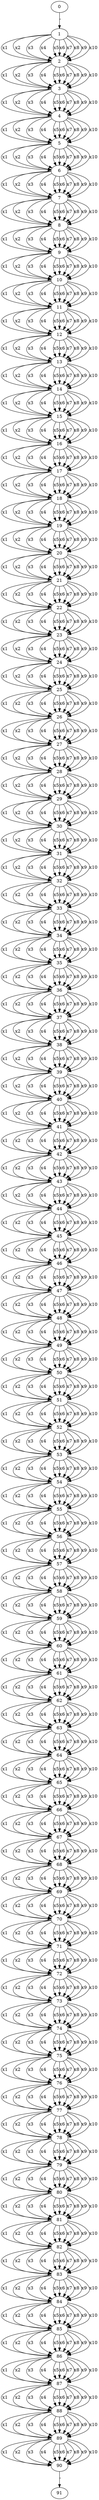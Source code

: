 digraph G {
0;1;2;3;4;5;6;7;8;9;10;11;12;13;14;15;16;17;18;19;20;21;22;23;24;25;26;27;28;29;30;31;32;33;34;35;36;37;38;39;40;41;42;43;44;45;46;47;48;49;50;51;52;53;54;55;56;57;58;59;60;61;62;63;64;65;66;67;68;69;70;71;72;73;74;75;76;77;78;79;80;81;82;83;84;85;86;87;88;89;90;91;
0 -> 1 [label="'"]1 -> 2 [label="x1"];
1 -> 2 [label="x2"];
1 -> 2 [label="x3"];
1 -> 2 [label="x4"];
1 -> 2 [label="x5"];
1 -> 2 [label="x6"];
1 -> 2 [label="x7"];
1 -> 2 [label="x8"];
1 -> 2 [label="x9"];
1 -> 2 [label="x10"];
2 -> 3 [label="x1"];
2 -> 3 [label="x2"];
2 -> 3 [label="x3"];
2 -> 3 [label="x4"];
2 -> 3 [label="x5"];
2 -> 3 [label="x6"];
2 -> 3 [label="x7"];
2 -> 3 [label="x8"];
2 -> 3 [label="x9"];
2 -> 3 [label="x10"];
3 -> 4 [label="x1"];
3 -> 4 [label="x2"];
3 -> 4 [label="x3"];
3 -> 4 [label="x4"];
3 -> 4 [label="x5"];
3 -> 4 [label="x6"];
3 -> 4 [label="x7"];
3 -> 4 [label="x8"];
3 -> 4 [label="x9"];
3 -> 4 [label="x10"];
4 -> 5 [label="x1"];
4 -> 5 [label="x2"];
4 -> 5 [label="x3"];
4 -> 5 [label="x4"];
4 -> 5 [label="x5"];
4 -> 5 [label="x6"];
4 -> 5 [label="x7"];
4 -> 5 [label="x8"];
4 -> 5 [label="x9"];
4 -> 5 [label="x10"];
5 -> 6 [label="x1"];
5 -> 6 [label="x2"];
5 -> 6 [label="x3"];
5 -> 6 [label="x4"];
5 -> 6 [label="x5"];
5 -> 6 [label="x6"];
5 -> 6 [label="x7"];
5 -> 6 [label="x8"];
5 -> 6 [label="x9"];
5 -> 6 [label="x10"];
6 -> 7 [label="x1"];
6 -> 7 [label="x2"];
6 -> 7 [label="x3"];
6 -> 7 [label="x4"];
6 -> 7 [label="x5"];
6 -> 7 [label="x6"];
6 -> 7 [label="x7"];
6 -> 7 [label="x8"];
6 -> 7 [label="x9"];
6 -> 7 [label="x10"];
7 -> 8 [label="x1"];
7 -> 8 [label="x2"];
7 -> 8 [label="x3"];
7 -> 8 [label="x4"];
7 -> 8 [label="x5"];
7 -> 8 [label="x6"];
7 -> 8 [label="x7"];
7 -> 8 [label="x8"];
7 -> 8 [label="x9"];
7 -> 8 [label="x10"];
8 -> 9 [label="x1"];
8 -> 9 [label="x2"];
8 -> 9 [label="x3"];
8 -> 9 [label="x4"];
8 -> 9 [label="x5"];
8 -> 9 [label="x6"];
8 -> 9 [label="x7"];
8 -> 9 [label="x8"];
8 -> 9 [label="x9"];
8 -> 9 [label="x10"];
9 -> 10 [label="x1"];
9 -> 10 [label="x2"];
9 -> 10 [label="x3"];
9 -> 10 [label="x4"];
9 -> 10 [label="x5"];
9 -> 10 [label="x6"];
9 -> 10 [label="x7"];
9 -> 10 [label="x8"];
9 -> 10 [label="x9"];
9 -> 10 [label="x10"];
10 -> 11 [label="x1"];
10 -> 11 [label="x2"];
10 -> 11 [label="x3"];
10 -> 11 [label="x4"];
10 -> 11 [label="x5"];
10 -> 11 [label="x6"];
10 -> 11 [label="x7"];
10 -> 11 [label="x8"];
10 -> 11 [label="x9"];
10 -> 11 [label="x10"];
11 -> 12 [label="x1"];
11 -> 12 [label="x2"];
11 -> 12 [label="x3"];
11 -> 12 [label="x4"];
11 -> 12 [label="x5"];
11 -> 12 [label="x6"];
11 -> 12 [label="x7"];
11 -> 12 [label="x8"];
11 -> 12 [label="x9"];
11 -> 12 [label="x10"];
12 -> 13 [label="x1"];
12 -> 13 [label="x2"];
12 -> 13 [label="x3"];
12 -> 13 [label="x4"];
12 -> 13 [label="x5"];
12 -> 13 [label="x6"];
12 -> 13 [label="x7"];
12 -> 13 [label="x8"];
12 -> 13 [label="x9"];
12 -> 13 [label="x10"];
13 -> 14 [label="x1"];
13 -> 14 [label="x2"];
13 -> 14 [label="x3"];
13 -> 14 [label="x4"];
13 -> 14 [label="x5"];
13 -> 14 [label="x6"];
13 -> 14 [label="x7"];
13 -> 14 [label="x8"];
13 -> 14 [label="x9"];
13 -> 14 [label="x10"];
14 -> 15 [label="x1"];
14 -> 15 [label="x2"];
14 -> 15 [label="x3"];
14 -> 15 [label="x4"];
14 -> 15 [label="x5"];
14 -> 15 [label="x6"];
14 -> 15 [label="x7"];
14 -> 15 [label="x8"];
14 -> 15 [label="x9"];
14 -> 15 [label="x10"];
15 -> 16 [label="x1"];
15 -> 16 [label="x2"];
15 -> 16 [label="x3"];
15 -> 16 [label="x4"];
15 -> 16 [label="x5"];
15 -> 16 [label="x6"];
15 -> 16 [label="x7"];
15 -> 16 [label="x8"];
15 -> 16 [label="x9"];
15 -> 16 [label="x10"];
16 -> 17 [label="x1"];
16 -> 17 [label="x2"];
16 -> 17 [label="x3"];
16 -> 17 [label="x4"];
16 -> 17 [label="x5"];
16 -> 17 [label="x6"];
16 -> 17 [label="x7"];
16 -> 17 [label="x8"];
16 -> 17 [label="x9"];
16 -> 17 [label="x10"];
17 -> 18 [label="x1"];
17 -> 18 [label="x2"];
17 -> 18 [label="x3"];
17 -> 18 [label="x4"];
17 -> 18 [label="x5"];
17 -> 18 [label="x6"];
17 -> 18 [label="x7"];
17 -> 18 [label="x8"];
17 -> 18 [label="x9"];
17 -> 18 [label="x10"];
18 -> 19 [label="x1"];
18 -> 19 [label="x2"];
18 -> 19 [label="x3"];
18 -> 19 [label="x4"];
18 -> 19 [label="x5"];
18 -> 19 [label="x6"];
18 -> 19 [label="x7"];
18 -> 19 [label="x8"];
18 -> 19 [label="x9"];
18 -> 19 [label="x10"];
19 -> 20 [label="x1"];
19 -> 20 [label="x2"];
19 -> 20 [label="x3"];
19 -> 20 [label="x4"];
19 -> 20 [label="x5"];
19 -> 20 [label="x6"];
19 -> 20 [label="x7"];
19 -> 20 [label="x8"];
19 -> 20 [label="x9"];
19 -> 20 [label="x10"];
20 -> 21 [label="x1"];
20 -> 21 [label="x2"];
20 -> 21 [label="x3"];
20 -> 21 [label="x4"];
20 -> 21 [label="x5"];
20 -> 21 [label="x6"];
20 -> 21 [label="x7"];
20 -> 21 [label="x8"];
20 -> 21 [label="x9"];
20 -> 21 [label="x10"];
21 -> 22 [label="x1"];
21 -> 22 [label="x2"];
21 -> 22 [label="x3"];
21 -> 22 [label="x4"];
21 -> 22 [label="x5"];
21 -> 22 [label="x6"];
21 -> 22 [label="x7"];
21 -> 22 [label="x8"];
21 -> 22 [label="x9"];
21 -> 22 [label="x10"];
22 -> 23 [label="x1"];
22 -> 23 [label="x2"];
22 -> 23 [label="x3"];
22 -> 23 [label="x4"];
22 -> 23 [label="x5"];
22 -> 23 [label="x6"];
22 -> 23 [label="x7"];
22 -> 23 [label="x8"];
22 -> 23 [label="x9"];
22 -> 23 [label="x10"];
23 -> 24 [label="x1"];
23 -> 24 [label="x2"];
23 -> 24 [label="x3"];
23 -> 24 [label="x4"];
23 -> 24 [label="x5"];
23 -> 24 [label="x6"];
23 -> 24 [label="x7"];
23 -> 24 [label="x8"];
23 -> 24 [label="x9"];
23 -> 24 [label="x10"];
24 -> 25 [label="x1"];
24 -> 25 [label="x2"];
24 -> 25 [label="x3"];
24 -> 25 [label="x4"];
24 -> 25 [label="x5"];
24 -> 25 [label="x6"];
24 -> 25 [label="x7"];
24 -> 25 [label="x8"];
24 -> 25 [label="x9"];
24 -> 25 [label="x10"];
25 -> 26 [label="x1"];
25 -> 26 [label="x2"];
25 -> 26 [label="x3"];
25 -> 26 [label="x4"];
25 -> 26 [label="x5"];
25 -> 26 [label="x6"];
25 -> 26 [label="x7"];
25 -> 26 [label="x8"];
25 -> 26 [label="x9"];
25 -> 26 [label="x10"];
26 -> 27 [label="x1"];
26 -> 27 [label="x2"];
26 -> 27 [label="x3"];
26 -> 27 [label="x4"];
26 -> 27 [label="x5"];
26 -> 27 [label="x6"];
26 -> 27 [label="x7"];
26 -> 27 [label="x8"];
26 -> 27 [label="x9"];
26 -> 27 [label="x10"];
27 -> 28 [label="x1"];
27 -> 28 [label="x2"];
27 -> 28 [label="x3"];
27 -> 28 [label="x4"];
27 -> 28 [label="x5"];
27 -> 28 [label="x6"];
27 -> 28 [label="x7"];
27 -> 28 [label="x8"];
27 -> 28 [label="x9"];
27 -> 28 [label="x10"];
28 -> 29 [label="x1"];
28 -> 29 [label="x2"];
28 -> 29 [label="x3"];
28 -> 29 [label="x4"];
28 -> 29 [label="x5"];
28 -> 29 [label="x6"];
28 -> 29 [label="x7"];
28 -> 29 [label="x8"];
28 -> 29 [label="x9"];
28 -> 29 [label="x10"];
29 -> 30 [label="x1"];
29 -> 30 [label="x2"];
29 -> 30 [label="x3"];
29 -> 30 [label="x4"];
29 -> 30 [label="x5"];
29 -> 30 [label="x6"];
29 -> 30 [label="x7"];
29 -> 30 [label="x8"];
29 -> 30 [label="x9"];
29 -> 30 [label="x10"];
30 -> 31 [label="x1"];
30 -> 31 [label="x2"];
30 -> 31 [label="x3"];
30 -> 31 [label="x4"];
30 -> 31 [label="x5"];
30 -> 31 [label="x6"];
30 -> 31 [label="x7"];
30 -> 31 [label="x8"];
30 -> 31 [label="x9"];
30 -> 31 [label="x10"];
31 -> 32 [label="x1"];
31 -> 32 [label="x2"];
31 -> 32 [label="x3"];
31 -> 32 [label="x4"];
31 -> 32 [label="x5"];
31 -> 32 [label="x6"];
31 -> 32 [label="x7"];
31 -> 32 [label="x8"];
31 -> 32 [label="x9"];
31 -> 32 [label="x10"];
32 -> 33 [label="x1"];
32 -> 33 [label="x2"];
32 -> 33 [label="x3"];
32 -> 33 [label="x4"];
32 -> 33 [label="x5"];
32 -> 33 [label="x6"];
32 -> 33 [label="x7"];
32 -> 33 [label="x8"];
32 -> 33 [label="x9"];
32 -> 33 [label="x10"];
33 -> 34 [label="x1"];
33 -> 34 [label="x2"];
33 -> 34 [label="x3"];
33 -> 34 [label="x4"];
33 -> 34 [label="x5"];
33 -> 34 [label="x6"];
33 -> 34 [label="x7"];
33 -> 34 [label="x8"];
33 -> 34 [label="x9"];
33 -> 34 [label="x10"];
34 -> 35 [label="x1"];
34 -> 35 [label="x2"];
34 -> 35 [label="x3"];
34 -> 35 [label="x4"];
34 -> 35 [label="x5"];
34 -> 35 [label="x6"];
34 -> 35 [label="x7"];
34 -> 35 [label="x8"];
34 -> 35 [label="x9"];
34 -> 35 [label="x10"];
35 -> 36 [label="x1"];
35 -> 36 [label="x2"];
35 -> 36 [label="x3"];
35 -> 36 [label="x4"];
35 -> 36 [label="x5"];
35 -> 36 [label="x6"];
35 -> 36 [label="x7"];
35 -> 36 [label="x8"];
35 -> 36 [label="x9"];
35 -> 36 [label="x10"];
36 -> 37 [label="x1"];
36 -> 37 [label="x2"];
36 -> 37 [label="x3"];
36 -> 37 [label="x4"];
36 -> 37 [label="x5"];
36 -> 37 [label="x6"];
36 -> 37 [label="x7"];
36 -> 37 [label="x8"];
36 -> 37 [label="x9"];
36 -> 37 [label="x10"];
37 -> 38 [label="x1"];
37 -> 38 [label="x2"];
37 -> 38 [label="x3"];
37 -> 38 [label="x4"];
37 -> 38 [label="x5"];
37 -> 38 [label="x6"];
37 -> 38 [label="x7"];
37 -> 38 [label="x8"];
37 -> 38 [label="x9"];
37 -> 38 [label="x10"];
38 -> 39 [label="x1"];
38 -> 39 [label="x2"];
38 -> 39 [label="x3"];
38 -> 39 [label="x4"];
38 -> 39 [label="x5"];
38 -> 39 [label="x6"];
38 -> 39 [label="x7"];
38 -> 39 [label="x8"];
38 -> 39 [label="x9"];
38 -> 39 [label="x10"];
39 -> 40 [label="x1"];
39 -> 40 [label="x2"];
39 -> 40 [label="x3"];
39 -> 40 [label="x4"];
39 -> 40 [label="x5"];
39 -> 40 [label="x6"];
39 -> 40 [label="x7"];
39 -> 40 [label="x8"];
39 -> 40 [label="x9"];
39 -> 40 [label="x10"];
40 -> 41 [label="x1"];
40 -> 41 [label="x2"];
40 -> 41 [label="x3"];
40 -> 41 [label="x4"];
40 -> 41 [label="x5"];
40 -> 41 [label="x6"];
40 -> 41 [label="x7"];
40 -> 41 [label="x8"];
40 -> 41 [label="x9"];
40 -> 41 [label="x10"];
41 -> 42 [label="x1"];
41 -> 42 [label="x2"];
41 -> 42 [label="x3"];
41 -> 42 [label="x4"];
41 -> 42 [label="x5"];
41 -> 42 [label="x6"];
41 -> 42 [label="x7"];
41 -> 42 [label="x8"];
41 -> 42 [label="x9"];
41 -> 42 [label="x10"];
42 -> 43 [label="x1"];
42 -> 43 [label="x2"];
42 -> 43 [label="x3"];
42 -> 43 [label="x4"];
42 -> 43 [label="x5"];
42 -> 43 [label="x6"];
42 -> 43 [label="x7"];
42 -> 43 [label="x8"];
42 -> 43 [label="x9"];
42 -> 43 [label="x10"];
43 -> 44 [label="x1"];
43 -> 44 [label="x2"];
43 -> 44 [label="x3"];
43 -> 44 [label="x4"];
43 -> 44 [label="x5"];
43 -> 44 [label="x6"];
43 -> 44 [label="x7"];
43 -> 44 [label="x8"];
43 -> 44 [label="x9"];
43 -> 44 [label="x10"];
44 -> 45 [label="x1"];
44 -> 45 [label="x2"];
44 -> 45 [label="x3"];
44 -> 45 [label="x4"];
44 -> 45 [label="x5"];
44 -> 45 [label="x6"];
44 -> 45 [label="x7"];
44 -> 45 [label="x8"];
44 -> 45 [label="x9"];
44 -> 45 [label="x10"];
45 -> 46 [label="x1"];
45 -> 46 [label="x2"];
45 -> 46 [label="x3"];
45 -> 46 [label="x4"];
45 -> 46 [label="x5"];
45 -> 46 [label="x6"];
45 -> 46 [label="x7"];
45 -> 46 [label="x8"];
45 -> 46 [label="x9"];
45 -> 46 [label="x10"];
46 -> 47 [label="x1"];
46 -> 47 [label="x2"];
46 -> 47 [label="x3"];
46 -> 47 [label="x4"];
46 -> 47 [label="x5"];
46 -> 47 [label="x6"];
46 -> 47 [label="x7"];
46 -> 47 [label="x8"];
46 -> 47 [label="x9"];
46 -> 47 [label="x10"];
47 -> 48 [label="x1"];
47 -> 48 [label="x2"];
47 -> 48 [label="x3"];
47 -> 48 [label="x4"];
47 -> 48 [label="x5"];
47 -> 48 [label="x6"];
47 -> 48 [label="x7"];
47 -> 48 [label="x8"];
47 -> 48 [label="x9"];
47 -> 48 [label="x10"];
48 -> 49 [label="x1"];
48 -> 49 [label="x2"];
48 -> 49 [label="x3"];
48 -> 49 [label="x4"];
48 -> 49 [label="x5"];
48 -> 49 [label="x6"];
48 -> 49 [label="x7"];
48 -> 49 [label="x8"];
48 -> 49 [label="x9"];
48 -> 49 [label="x10"];
49 -> 50 [label="x1"];
49 -> 50 [label="x2"];
49 -> 50 [label="x3"];
49 -> 50 [label="x4"];
49 -> 50 [label="x5"];
49 -> 50 [label="x6"];
49 -> 50 [label="x7"];
49 -> 50 [label="x8"];
49 -> 50 [label="x9"];
49 -> 50 [label="x10"];
50 -> 51 [label="x1"];
50 -> 51 [label="x2"];
50 -> 51 [label="x3"];
50 -> 51 [label="x4"];
50 -> 51 [label="x5"];
50 -> 51 [label="x6"];
50 -> 51 [label="x7"];
50 -> 51 [label="x8"];
50 -> 51 [label="x9"];
50 -> 51 [label="x10"];
51 -> 52 [label="x1"];
51 -> 52 [label="x2"];
51 -> 52 [label="x3"];
51 -> 52 [label="x4"];
51 -> 52 [label="x5"];
51 -> 52 [label="x6"];
51 -> 52 [label="x7"];
51 -> 52 [label="x8"];
51 -> 52 [label="x9"];
51 -> 52 [label="x10"];
52 -> 53 [label="x1"];
52 -> 53 [label="x2"];
52 -> 53 [label="x3"];
52 -> 53 [label="x4"];
52 -> 53 [label="x5"];
52 -> 53 [label="x6"];
52 -> 53 [label="x7"];
52 -> 53 [label="x8"];
52 -> 53 [label="x9"];
52 -> 53 [label="x10"];
53 -> 54 [label="x1"];
53 -> 54 [label="x2"];
53 -> 54 [label="x3"];
53 -> 54 [label="x4"];
53 -> 54 [label="x5"];
53 -> 54 [label="x6"];
53 -> 54 [label="x7"];
53 -> 54 [label="x8"];
53 -> 54 [label="x9"];
53 -> 54 [label="x10"];
54 -> 55 [label="x1"];
54 -> 55 [label="x2"];
54 -> 55 [label="x3"];
54 -> 55 [label="x4"];
54 -> 55 [label="x5"];
54 -> 55 [label="x6"];
54 -> 55 [label="x7"];
54 -> 55 [label="x8"];
54 -> 55 [label="x9"];
54 -> 55 [label="x10"];
55 -> 56 [label="x1"];
55 -> 56 [label="x2"];
55 -> 56 [label="x3"];
55 -> 56 [label="x4"];
55 -> 56 [label="x5"];
55 -> 56 [label="x6"];
55 -> 56 [label="x7"];
55 -> 56 [label="x8"];
55 -> 56 [label="x9"];
55 -> 56 [label="x10"];
56 -> 57 [label="x1"];
56 -> 57 [label="x2"];
56 -> 57 [label="x3"];
56 -> 57 [label="x4"];
56 -> 57 [label="x5"];
56 -> 57 [label="x6"];
56 -> 57 [label="x7"];
56 -> 57 [label="x8"];
56 -> 57 [label="x9"];
56 -> 57 [label="x10"];
57 -> 58 [label="x1"];
57 -> 58 [label="x2"];
57 -> 58 [label="x3"];
57 -> 58 [label="x4"];
57 -> 58 [label="x5"];
57 -> 58 [label="x6"];
57 -> 58 [label="x7"];
57 -> 58 [label="x8"];
57 -> 58 [label="x9"];
57 -> 58 [label="x10"];
58 -> 59 [label="x1"];
58 -> 59 [label="x2"];
58 -> 59 [label="x3"];
58 -> 59 [label="x4"];
58 -> 59 [label="x5"];
58 -> 59 [label="x6"];
58 -> 59 [label="x7"];
58 -> 59 [label="x8"];
58 -> 59 [label="x9"];
58 -> 59 [label="x10"];
59 -> 60 [label="x1"];
59 -> 60 [label="x2"];
59 -> 60 [label="x3"];
59 -> 60 [label="x4"];
59 -> 60 [label="x5"];
59 -> 60 [label="x6"];
59 -> 60 [label="x7"];
59 -> 60 [label="x8"];
59 -> 60 [label="x9"];
59 -> 60 [label="x10"];
60 -> 61 [label="x1"];
60 -> 61 [label="x2"];
60 -> 61 [label="x3"];
60 -> 61 [label="x4"];
60 -> 61 [label="x5"];
60 -> 61 [label="x6"];
60 -> 61 [label="x7"];
60 -> 61 [label="x8"];
60 -> 61 [label="x9"];
60 -> 61 [label="x10"];
61 -> 62 [label="x1"];
61 -> 62 [label="x2"];
61 -> 62 [label="x3"];
61 -> 62 [label="x4"];
61 -> 62 [label="x5"];
61 -> 62 [label="x6"];
61 -> 62 [label="x7"];
61 -> 62 [label="x8"];
61 -> 62 [label="x9"];
61 -> 62 [label="x10"];
62 -> 63 [label="x1"];
62 -> 63 [label="x2"];
62 -> 63 [label="x3"];
62 -> 63 [label="x4"];
62 -> 63 [label="x5"];
62 -> 63 [label="x6"];
62 -> 63 [label="x7"];
62 -> 63 [label="x8"];
62 -> 63 [label="x9"];
62 -> 63 [label="x10"];
63 -> 64 [label="x1"];
63 -> 64 [label="x2"];
63 -> 64 [label="x3"];
63 -> 64 [label="x4"];
63 -> 64 [label="x5"];
63 -> 64 [label="x6"];
63 -> 64 [label="x7"];
63 -> 64 [label="x8"];
63 -> 64 [label="x9"];
63 -> 64 [label="x10"];
64 -> 65 [label="x1"];
64 -> 65 [label="x2"];
64 -> 65 [label="x3"];
64 -> 65 [label="x4"];
64 -> 65 [label="x5"];
64 -> 65 [label="x6"];
64 -> 65 [label="x7"];
64 -> 65 [label="x8"];
64 -> 65 [label="x9"];
64 -> 65 [label="x10"];
65 -> 66 [label="x1"];
65 -> 66 [label="x2"];
65 -> 66 [label="x3"];
65 -> 66 [label="x4"];
65 -> 66 [label="x5"];
65 -> 66 [label="x6"];
65 -> 66 [label="x7"];
65 -> 66 [label="x8"];
65 -> 66 [label="x9"];
65 -> 66 [label="x10"];
66 -> 67 [label="x1"];
66 -> 67 [label="x2"];
66 -> 67 [label="x3"];
66 -> 67 [label="x4"];
66 -> 67 [label="x5"];
66 -> 67 [label="x6"];
66 -> 67 [label="x7"];
66 -> 67 [label="x8"];
66 -> 67 [label="x9"];
66 -> 67 [label="x10"];
67 -> 68 [label="x1"];
67 -> 68 [label="x2"];
67 -> 68 [label="x3"];
67 -> 68 [label="x4"];
67 -> 68 [label="x5"];
67 -> 68 [label="x6"];
67 -> 68 [label="x7"];
67 -> 68 [label="x8"];
67 -> 68 [label="x9"];
67 -> 68 [label="x10"];
68 -> 69 [label="x1"];
68 -> 69 [label="x2"];
68 -> 69 [label="x3"];
68 -> 69 [label="x4"];
68 -> 69 [label="x5"];
68 -> 69 [label="x6"];
68 -> 69 [label="x7"];
68 -> 69 [label="x8"];
68 -> 69 [label="x9"];
68 -> 69 [label="x10"];
69 -> 70 [label="x1"];
69 -> 70 [label="x2"];
69 -> 70 [label="x3"];
69 -> 70 [label="x4"];
69 -> 70 [label="x5"];
69 -> 70 [label="x6"];
69 -> 70 [label="x7"];
69 -> 70 [label="x8"];
69 -> 70 [label="x9"];
69 -> 70 [label="x10"];
70 -> 71 [label="x1"];
70 -> 71 [label="x2"];
70 -> 71 [label="x3"];
70 -> 71 [label="x4"];
70 -> 71 [label="x5"];
70 -> 71 [label="x6"];
70 -> 71 [label="x7"];
70 -> 71 [label="x8"];
70 -> 71 [label="x9"];
70 -> 71 [label="x10"];
71 -> 72 [label="x1"];
71 -> 72 [label="x2"];
71 -> 72 [label="x3"];
71 -> 72 [label="x4"];
71 -> 72 [label="x5"];
71 -> 72 [label="x6"];
71 -> 72 [label="x7"];
71 -> 72 [label="x8"];
71 -> 72 [label="x9"];
71 -> 72 [label="x10"];
72 -> 73 [label="x1"];
72 -> 73 [label="x2"];
72 -> 73 [label="x3"];
72 -> 73 [label="x4"];
72 -> 73 [label="x5"];
72 -> 73 [label="x6"];
72 -> 73 [label="x7"];
72 -> 73 [label="x8"];
72 -> 73 [label="x9"];
72 -> 73 [label="x10"];
73 -> 74 [label="x1"];
73 -> 74 [label="x2"];
73 -> 74 [label="x3"];
73 -> 74 [label="x4"];
73 -> 74 [label="x5"];
73 -> 74 [label="x6"];
73 -> 74 [label="x7"];
73 -> 74 [label="x8"];
73 -> 74 [label="x9"];
73 -> 74 [label="x10"];
74 -> 75 [label="x1"];
74 -> 75 [label="x2"];
74 -> 75 [label="x3"];
74 -> 75 [label="x4"];
74 -> 75 [label="x5"];
74 -> 75 [label="x6"];
74 -> 75 [label="x7"];
74 -> 75 [label="x8"];
74 -> 75 [label="x9"];
74 -> 75 [label="x10"];
75 -> 76 [label="x1"];
75 -> 76 [label="x2"];
75 -> 76 [label="x3"];
75 -> 76 [label="x4"];
75 -> 76 [label="x5"];
75 -> 76 [label="x6"];
75 -> 76 [label="x7"];
75 -> 76 [label="x8"];
75 -> 76 [label="x9"];
75 -> 76 [label="x10"];
76 -> 77 [label="x1"];
76 -> 77 [label="x2"];
76 -> 77 [label="x3"];
76 -> 77 [label="x4"];
76 -> 77 [label="x5"];
76 -> 77 [label="x6"];
76 -> 77 [label="x7"];
76 -> 77 [label="x8"];
76 -> 77 [label="x9"];
76 -> 77 [label="x10"];
77 -> 78 [label="x1"];
77 -> 78 [label="x2"];
77 -> 78 [label="x3"];
77 -> 78 [label="x4"];
77 -> 78 [label="x5"];
77 -> 78 [label="x6"];
77 -> 78 [label="x7"];
77 -> 78 [label="x8"];
77 -> 78 [label="x9"];
77 -> 78 [label="x10"];
78 -> 79 [label="x1"];
78 -> 79 [label="x2"];
78 -> 79 [label="x3"];
78 -> 79 [label="x4"];
78 -> 79 [label="x5"];
78 -> 79 [label="x6"];
78 -> 79 [label="x7"];
78 -> 79 [label="x8"];
78 -> 79 [label="x9"];
78 -> 79 [label="x10"];
79 -> 80 [label="x1"];
79 -> 80 [label="x2"];
79 -> 80 [label="x3"];
79 -> 80 [label="x4"];
79 -> 80 [label="x5"];
79 -> 80 [label="x6"];
79 -> 80 [label="x7"];
79 -> 80 [label="x8"];
79 -> 80 [label="x9"];
79 -> 80 [label="x10"];
80 -> 81 [label="x1"];
80 -> 81 [label="x2"];
80 -> 81 [label="x3"];
80 -> 81 [label="x4"];
80 -> 81 [label="x5"];
80 -> 81 [label="x6"];
80 -> 81 [label="x7"];
80 -> 81 [label="x8"];
80 -> 81 [label="x9"];
80 -> 81 [label="x10"];
81 -> 82 [label="x1"];
81 -> 82 [label="x2"];
81 -> 82 [label="x3"];
81 -> 82 [label="x4"];
81 -> 82 [label="x5"];
81 -> 82 [label="x6"];
81 -> 82 [label="x7"];
81 -> 82 [label="x8"];
81 -> 82 [label="x9"];
81 -> 82 [label="x10"];
82 -> 83 [label="x1"];
82 -> 83 [label="x2"];
82 -> 83 [label="x3"];
82 -> 83 [label="x4"];
82 -> 83 [label="x5"];
82 -> 83 [label="x6"];
82 -> 83 [label="x7"];
82 -> 83 [label="x8"];
82 -> 83 [label="x9"];
82 -> 83 [label="x10"];
83 -> 84 [label="x1"];
83 -> 84 [label="x2"];
83 -> 84 [label="x3"];
83 -> 84 [label="x4"];
83 -> 84 [label="x5"];
83 -> 84 [label="x6"];
83 -> 84 [label="x7"];
83 -> 84 [label="x8"];
83 -> 84 [label="x9"];
83 -> 84 [label="x10"];
84 -> 85 [label="x1"];
84 -> 85 [label="x2"];
84 -> 85 [label="x3"];
84 -> 85 [label="x4"];
84 -> 85 [label="x5"];
84 -> 85 [label="x6"];
84 -> 85 [label="x7"];
84 -> 85 [label="x8"];
84 -> 85 [label="x9"];
84 -> 85 [label="x10"];
85 -> 86 [label="x1"];
85 -> 86 [label="x2"];
85 -> 86 [label="x3"];
85 -> 86 [label="x4"];
85 -> 86 [label="x5"];
85 -> 86 [label="x6"];
85 -> 86 [label="x7"];
85 -> 86 [label="x8"];
85 -> 86 [label="x9"];
85 -> 86 [label="x10"];
86 -> 87 [label="x1"];
86 -> 87 [label="x2"];
86 -> 87 [label="x3"];
86 -> 87 [label="x4"];
86 -> 87 [label="x5"];
86 -> 87 [label="x6"];
86 -> 87 [label="x7"];
86 -> 87 [label="x8"];
86 -> 87 [label="x9"];
86 -> 87 [label="x10"];
87 -> 88 [label="x1"];
87 -> 88 [label="x2"];
87 -> 88 [label="x3"];
87 -> 88 [label="x4"];
87 -> 88 [label="x5"];
87 -> 88 [label="x6"];
87 -> 88 [label="x7"];
87 -> 88 [label="x8"];
87 -> 88 [label="x9"];
87 -> 88 [label="x10"];
88 -> 89 [label="x1"];
88 -> 89 [label="x2"];
88 -> 89 [label="x3"];
88 -> 89 [label="x4"];
88 -> 89 [label="x5"];
88 -> 89 [label="x6"];
88 -> 89 [label="x7"];
88 -> 89 [label="x8"];
88 -> 89 [label="x9"];
88 -> 89 [label="x10"];
89 -> 90 [label="x1"];
89 -> 90 [label="x2"];
89 -> 90 [label="x3"];
89 -> 90 [label="x4"];
89 -> 90 [label="x5"];
89 -> 90 [label="x6"];
89 -> 90 [label="x7"];
89 -> 90 [label="x8"];
89 -> 90 [label="x9"];
89 -> 90 [label="x10"];
90 -> 91 [label="'"]
}